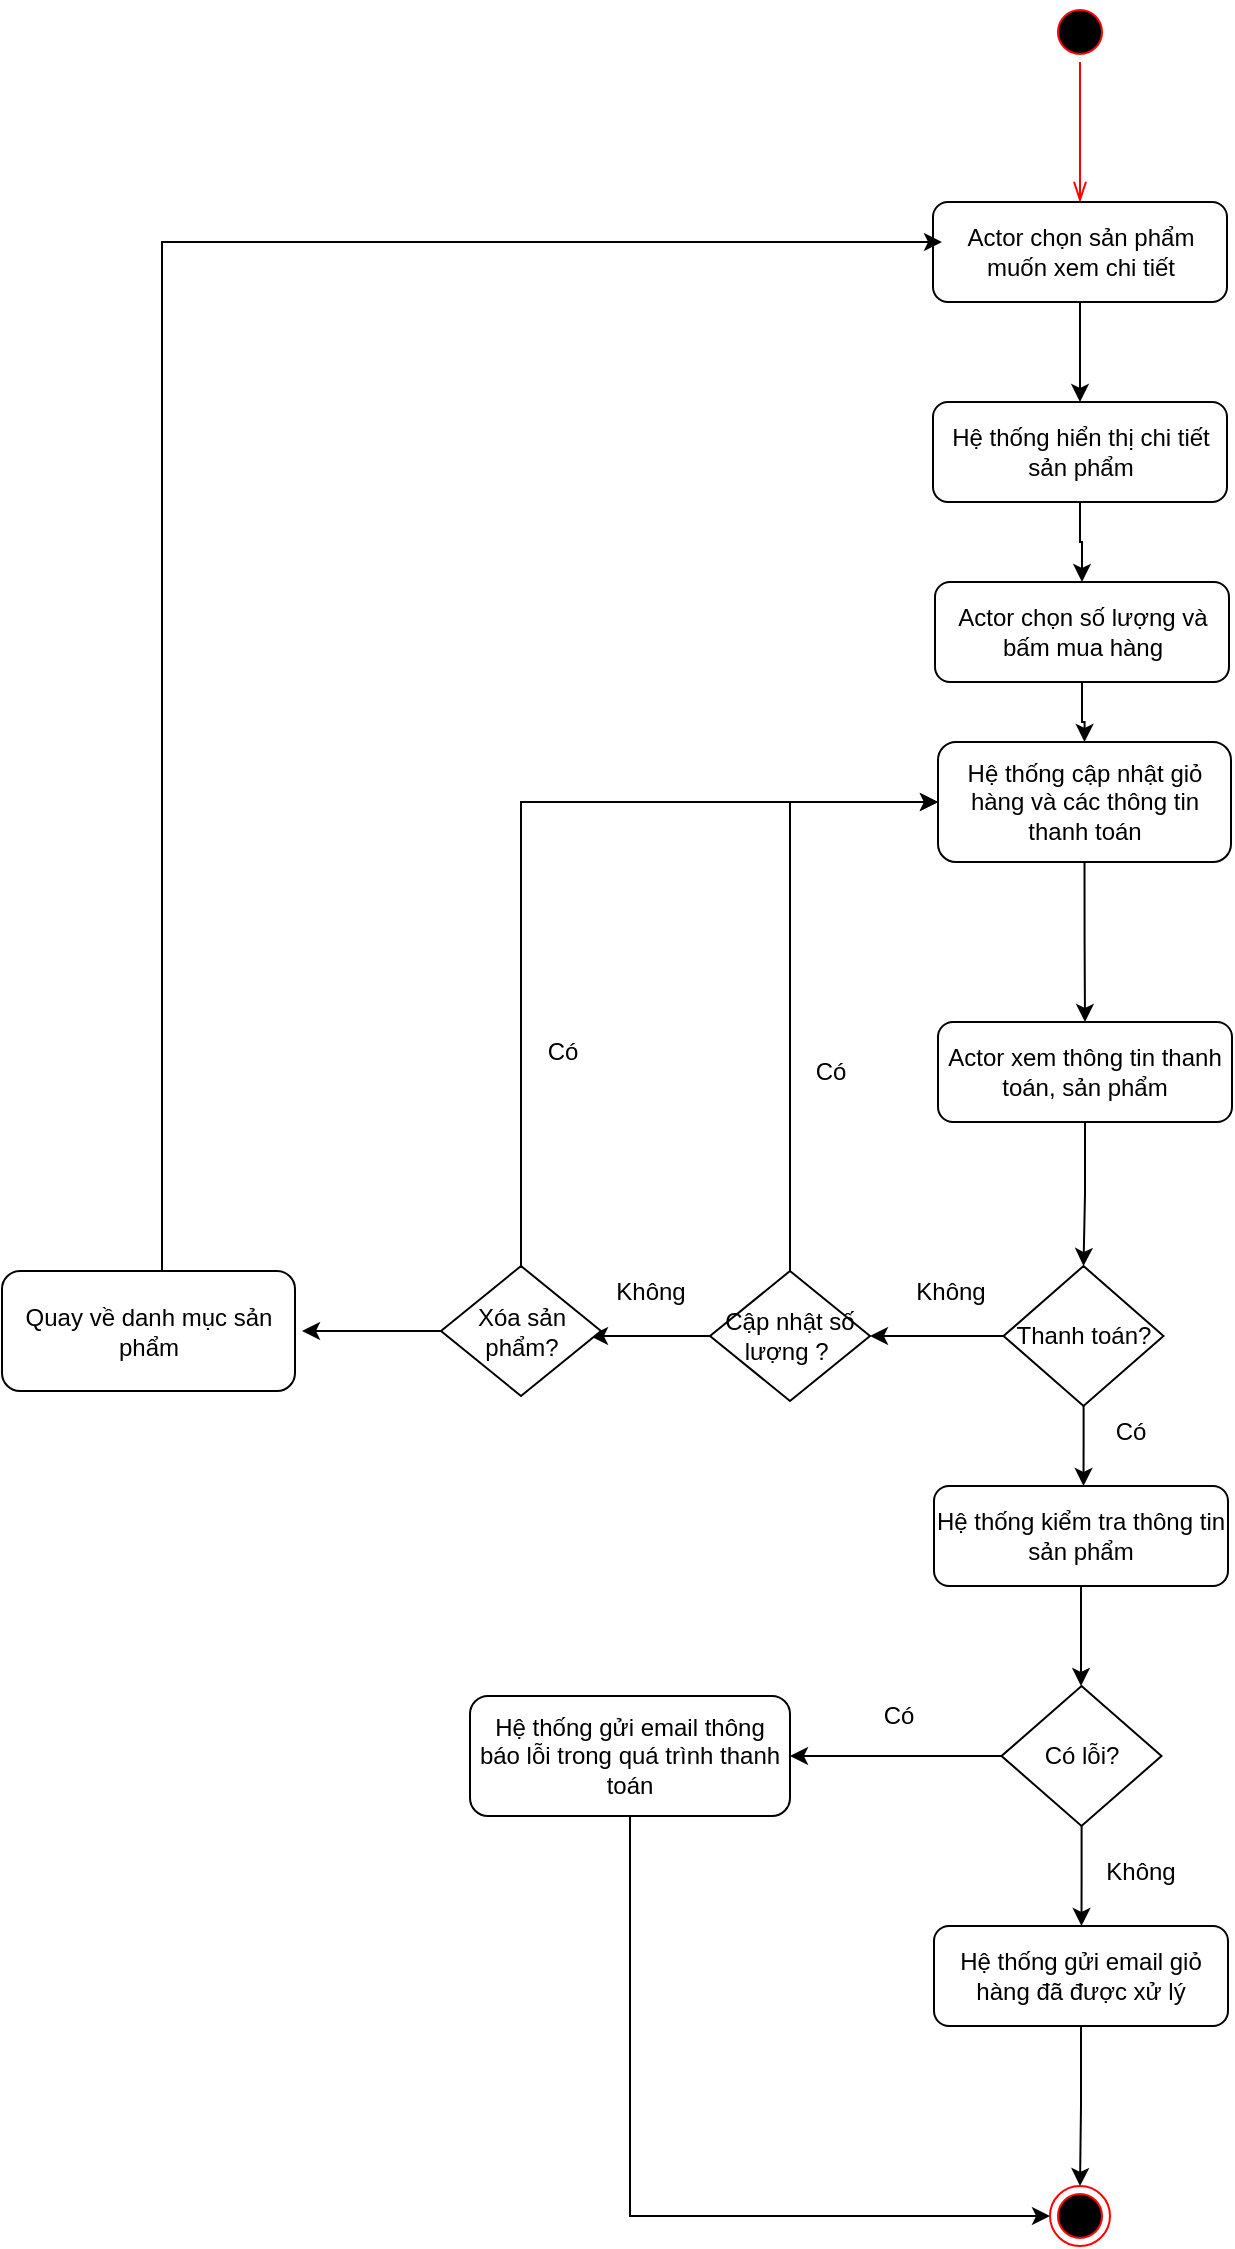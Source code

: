 <mxfile version="28.2.3">
  <diagram name="Page-1" id="xYqxnNdJCj7zSOpgXuwz">
    <mxGraphModel dx="1244" dy="1814" grid="1" gridSize="10" guides="1" tooltips="1" connect="1" arrows="1" fold="1" page="1" pageScale="1" pageWidth="850" pageHeight="1100" math="0" shadow="0">
      <root>
        <mxCell id="0" />
        <mxCell id="1" parent="0" />
        <mxCell id="C2yTfaaZEqmCllLoVJ0j-1" value="" style="ellipse;html=1;shape=startState;fillColor=#000000;strokeColor=#ff0000;" parent="1" vertex="1">
          <mxGeometry x="664" y="-140" width="30" height="30" as="geometry" />
        </mxCell>
        <mxCell id="C2yTfaaZEqmCllLoVJ0j-2" value="" style="edgeStyle=orthogonalEdgeStyle;html=1;verticalAlign=bottom;endArrow=openThin;endSize=8;strokeColor=#ff0000;rounded=0;endFill=0;entryX=0.5;entryY=0;entryDx=0;entryDy=0;" parent="1" source="C2yTfaaZEqmCllLoVJ0j-1" target="rqfN8bLwaFLhGHfKZPhv-1" edge="1">
          <mxGeometry relative="1" as="geometry">
            <mxPoint x="450" y="-120" as="targetPoint" />
            <Array as="points">
              <mxPoint x="681" y="-110" />
              <mxPoint x="679" y="-110" />
            </Array>
          </mxGeometry>
        </mxCell>
        <mxCell id="C2yTfaaZEqmCllLoVJ0j-9" style="edgeStyle=orthogonalEdgeStyle;rounded=0;orthogonalLoop=1;jettySize=auto;html=1;entryX=0.5;entryY=0;entryDx=0;entryDy=0;" parent="1" source="C2yTfaaZEqmCllLoVJ0j-6" target="C2yTfaaZEqmCllLoVJ0j-8" edge="1">
          <mxGeometry relative="1" as="geometry" />
        </mxCell>
        <mxCell id="C2yTfaaZEqmCllLoVJ0j-6" value="Actor chọn số lượng và bấm mua hàng" style="rounded=1;whiteSpace=wrap;html=1;" parent="1" vertex="1">
          <mxGeometry x="606.5" y="150" width="147" height="50" as="geometry" />
        </mxCell>
        <mxCell id="C2yTfaaZEqmCllLoVJ0j-8" value="Hệ thống cập nhật giỏ hàng và các thông tin thanh toán" style="rounded=1;whiteSpace=wrap;html=1;" parent="1" vertex="1">
          <mxGeometry x="608" y="230" width="146.5" height="60" as="geometry" />
        </mxCell>
        <mxCell id="C2yTfaaZEqmCllLoVJ0j-12" style="edgeStyle=orthogonalEdgeStyle;rounded=0;orthogonalLoop=1;jettySize=auto;html=1;" parent="1" source="C2yTfaaZEqmCllLoVJ0j-11" edge="1">
          <mxGeometry relative="1" as="geometry">
            <mxPoint x="574" y="527" as="targetPoint" />
          </mxGeometry>
        </mxCell>
        <mxCell id="C2yTfaaZEqmCllLoVJ0j-20" style="edgeStyle=orthogonalEdgeStyle;rounded=0;orthogonalLoop=1;jettySize=auto;html=1;" parent="1" source="C2yTfaaZEqmCllLoVJ0j-11" edge="1">
          <mxGeometry relative="1" as="geometry">
            <mxPoint x="680.75" y="602" as="targetPoint" />
          </mxGeometry>
        </mxCell>
        <mxCell id="C2yTfaaZEqmCllLoVJ0j-11" value="Thanh toán?" style="rhombus;whiteSpace=wrap;html=1;" parent="1" vertex="1">
          <mxGeometry x="640.75" y="492" width="80" height="70" as="geometry" />
        </mxCell>
        <mxCell id="C2yTfaaZEqmCllLoVJ0j-14" style="edgeStyle=orthogonalEdgeStyle;rounded=0;orthogonalLoop=1;jettySize=auto;html=1;" parent="1" source="C2yTfaaZEqmCllLoVJ0j-13" edge="1">
          <mxGeometry relative="1" as="geometry">
            <mxPoint x="434" y="527" as="targetPoint" />
          </mxGeometry>
        </mxCell>
        <mxCell id="C2yTfaaZEqmCllLoVJ0j-19" style="edgeStyle=orthogonalEdgeStyle;rounded=0;orthogonalLoop=1;jettySize=auto;html=1;entryX=0;entryY=0.5;entryDx=0;entryDy=0;" parent="1" source="C2yTfaaZEqmCllLoVJ0j-13" target="C2yTfaaZEqmCllLoVJ0j-8" edge="1">
          <mxGeometry relative="1" as="geometry">
            <Array as="points">
              <mxPoint x="534.5" y="260" />
            </Array>
          </mxGeometry>
        </mxCell>
        <mxCell id="C2yTfaaZEqmCllLoVJ0j-13" value="Cập nhật số lượng ?&amp;nbsp;" style="rhombus;whiteSpace=wrap;html=1;" parent="1" vertex="1">
          <mxGeometry x="494" y="494.5" width="80" height="65" as="geometry" />
        </mxCell>
        <mxCell id="C2yTfaaZEqmCllLoVJ0j-16" style="edgeStyle=orthogonalEdgeStyle;rounded=0;orthogonalLoop=1;jettySize=auto;html=1;entryX=0;entryY=0.5;entryDx=0;entryDy=0;exitX=0.5;exitY=0;exitDx=0;exitDy=0;" parent="1" source="C2yTfaaZEqmCllLoVJ0j-45" target="C2yTfaaZEqmCllLoVJ0j-8" edge="1">
          <mxGeometry relative="1" as="geometry">
            <mxPoint x="399.5" y="450" as="sourcePoint" />
            <Array as="points">
              <mxPoint x="400" y="260" />
            </Array>
          </mxGeometry>
        </mxCell>
        <mxCell id="C2yTfaaZEqmCllLoVJ0j-18" style="edgeStyle=orthogonalEdgeStyle;rounded=0;orthogonalLoop=1;jettySize=auto;html=1;entryX=0.5;entryY=0;entryDx=0;entryDy=0;" parent="1" source="C2yTfaaZEqmCllLoVJ0j-17" target="C2yTfaaZEqmCllLoVJ0j-11" edge="1">
          <mxGeometry relative="1" as="geometry" />
        </mxCell>
        <mxCell id="C2yTfaaZEqmCllLoVJ0j-17" value="Actor xem thông tin thanh toán, sản phẩm" style="rounded=1;whiteSpace=wrap;html=1;" parent="1" vertex="1">
          <mxGeometry x="608" y="370" width="147" height="50" as="geometry" />
        </mxCell>
        <mxCell id="C2yTfaaZEqmCllLoVJ0j-22" style="edgeStyle=orthogonalEdgeStyle;rounded=0;orthogonalLoop=1;jettySize=auto;html=1;" parent="1" source="C2yTfaaZEqmCllLoVJ0j-21" edge="1">
          <mxGeometry relative="1" as="geometry">
            <mxPoint x="679.5" y="702" as="targetPoint" />
          </mxGeometry>
        </mxCell>
        <mxCell id="C2yTfaaZEqmCllLoVJ0j-21" value="Hệ thống kiểm tra thông tin sản phẩm" style="rounded=1;whiteSpace=wrap;html=1;" parent="1" vertex="1">
          <mxGeometry x="606" y="602" width="147" height="50" as="geometry" />
        </mxCell>
        <mxCell id="C2yTfaaZEqmCllLoVJ0j-24" style="edgeStyle=orthogonalEdgeStyle;rounded=0;orthogonalLoop=1;jettySize=auto;html=1;" parent="1" source="C2yTfaaZEqmCllLoVJ0j-23" edge="1">
          <mxGeometry relative="1" as="geometry">
            <mxPoint x="679.75" y="822" as="targetPoint" />
          </mxGeometry>
        </mxCell>
        <mxCell id="C2yTfaaZEqmCllLoVJ0j-27" style="edgeStyle=orthogonalEdgeStyle;rounded=0;orthogonalLoop=1;jettySize=auto;html=1;entryX=1;entryY=0.5;entryDx=0;entryDy=0;" parent="1" source="C2yTfaaZEqmCllLoVJ0j-23" target="C2yTfaaZEqmCllLoVJ0j-26" edge="1">
          <mxGeometry relative="1" as="geometry" />
        </mxCell>
        <mxCell id="C2yTfaaZEqmCllLoVJ0j-23" value="Có lỗi?" style="rhombus;whiteSpace=wrap;html=1;" parent="1" vertex="1">
          <mxGeometry x="639.75" y="702" width="80" height="70" as="geometry" />
        </mxCell>
        <mxCell id="C2yTfaaZEqmCllLoVJ0j-29" style="edgeStyle=orthogonalEdgeStyle;rounded=0;orthogonalLoop=1;jettySize=auto;html=1;" parent="1" source="C2yTfaaZEqmCllLoVJ0j-25" target="C2yTfaaZEqmCllLoVJ0j-28" edge="1">
          <mxGeometry relative="1" as="geometry" />
        </mxCell>
        <mxCell id="C2yTfaaZEqmCllLoVJ0j-25" value="Hệ thống gửi email giỏ hàng đã được xử lý" style="rounded=1;whiteSpace=wrap;html=1;" parent="1" vertex="1">
          <mxGeometry x="606" y="822" width="147" height="50" as="geometry" />
        </mxCell>
        <mxCell id="C2yTfaaZEqmCllLoVJ0j-30" style="edgeStyle=orthogonalEdgeStyle;rounded=0;orthogonalLoop=1;jettySize=auto;html=1;entryX=0;entryY=0.5;entryDx=0;entryDy=0;" parent="1" source="C2yTfaaZEqmCllLoVJ0j-26" target="C2yTfaaZEqmCllLoVJ0j-28" edge="1">
          <mxGeometry relative="1" as="geometry">
            <Array as="points">
              <mxPoint x="454" y="967" />
            </Array>
          </mxGeometry>
        </mxCell>
        <mxCell id="C2yTfaaZEqmCllLoVJ0j-26" value="Hệ thống gửi email thông báo lỗi trong quá trình thanh toán" style="rounded=1;whiteSpace=wrap;html=1;" parent="1" vertex="1">
          <mxGeometry x="374" y="707" width="160" height="60" as="geometry" />
        </mxCell>
        <mxCell id="C2yTfaaZEqmCllLoVJ0j-28" value="" style="ellipse;html=1;shape=endState;fillColor=#000000;strokeColor=#ff0000;" parent="1" vertex="1">
          <mxGeometry x="664" y="952" width="30" height="30" as="geometry" />
        </mxCell>
        <mxCell id="C2yTfaaZEqmCllLoVJ0j-31" value="Không" style="text;html=1;align=center;verticalAlign=middle;resizable=0;points=[];autosize=1;strokeColor=none;fillColor=none;" parent="1" vertex="1">
          <mxGeometry x="584" y="490" width="60" height="30" as="geometry" />
        </mxCell>
        <mxCell id="C2yTfaaZEqmCllLoVJ0j-32" value="Không" style="text;html=1;align=center;verticalAlign=middle;resizable=0;points=[];autosize=1;strokeColor=none;fillColor=none;" parent="1" vertex="1">
          <mxGeometry x="434" y="490" width="60" height="30" as="geometry" />
        </mxCell>
        <mxCell id="C2yTfaaZEqmCllLoVJ0j-34" value="Có" style="text;html=1;align=center;verticalAlign=middle;resizable=0;points=[];autosize=1;strokeColor=none;fillColor=none;" parent="1" vertex="1">
          <mxGeometry x="534" y="380" width="40" height="30" as="geometry" />
        </mxCell>
        <mxCell id="C2yTfaaZEqmCllLoVJ0j-35" value="Có" style="text;html=1;align=center;verticalAlign=middle;resizable=0;points=[];autosize=1;strokeColor=none;fillColor=none;" parent="1" vertex="1">
          <mxGeometry x="684" y="560" width="40" height="30" as="geometry" />
        </mxCell>
        <mxCell id="C2yTfaaZEqmCllLoVJ0j-36" value="Không" style="text;html=1;align=center;verticalAlign=middle;resizable=0;points=[];autosize=1;strokeColor=none;fillColor=none;" parent="1" vertex="1">
          <mxGeometry x="679" y="780" width="60" height="30" as="geometry" />
        </mxCell>
        <mxCell id="C2yTfaaZEqmCllLoVJ0j-37" value="Có" style="text;html=1;align=center;verticalAlign=middle;resizable=0;points=[];autosize=1;strokeColor=none;fillColor=none;" parent="1" vertex="1">
          <mxGeometry x="567.5" y="702" width="40" height="30" as="geometry" />
        </mxCell>
        <mxCell id="rqfN8bLwaFLhGHfKZPhv-7" style="edgeStyle=orthogonalEdgeStyle;rounded=0;orthogonalLoop=1;jettySize=auto;html=1;" parent="1" source="C2yTfaaZEqmCllLoVJ0j-45" edge="1">
          <mxGeometry relative="1" as="geometry">
            <mxPoint x="290" y="524.5" as="targetPoint" />
          </mxGeometry>
        </mxCell>
        <mxCell id="C2yTfaaZEqmCllLoVJ0j-45" value="Xóa sản phẩm?" style="rhombus;whiteSpace=wrap;html=1;" parent="1" vertex="1">
          <mxGeometry x="359.5" y="492" width="80" height="65" as="geometry" />
        </mxCell>
        <mxCell id="C2yTfaaZEqmCllLoVJ0j-47" style="edgeStyle=orthogonalEdgeStyle;rounded=0;orthogonalLoop=1;jettySize=auto;html=1;entryX=0.5;entryY=0;entryDx=0;entryDy=0;exitX=0.5;exitY=1;exitDx=0;exitDy=0;" parent="1" source="C2yTfaaZEqmCllLoVJ0j-8" target="C2yTfaaZEqmCllLoVJ0j-17" edge="1">
          <mxGeometry relative="1" as="geometry">
            <mxPoint x="681.231" y="399.983" as="sourcePoint" />
          </mxGeometry>
        </mxCell>
        <mxCell id="C2yTfaaZEqmCllLoVJ0j-52" value="Có" style="text;html=1;align=center;verticalAlign=middle;resizable=0;points=[];autosize=1;strokeColor=none;fillColor=none;" parent="1" vertex="1">
          <mxGeometry x="400" y="370" width="40" height="30" as="geometry" />
        </mxCell>
        <mxCell id="rqfN8bLwaFLhGHfKZPhv-5" style="edgeStyle=orthogonalEdgeStyle;rounded=0;orthogonalLoop=1;jettySize=auto;html=1;entryX=0.5;entryY=0;entryDx=0;entryDy=0;" parent="1" source="rqfN8bLwaFLhGHfKZPhv-1" target="rqfN8bLwaFLhGHfKZPhv-4" edge="1">
          <mxGeometry relative="1" as="geometry" />
        </mxCell>
        <mxCell id="rqfN8bLwaFLhGHfKZPhv-1" value="Actor chọn sản phẩm muốn xem chi tiết" style="rounded=1;whiteSpace=wrap;html=1;" parent="1" vertex="1">
          <mxGeometry x="605.5" y="-40" width="147" height="50" as="geometry" />
        </mxCell>
        <mxCell id="rqfN8bLwaFLhGHfKZPhv-6" style="edgeStyle=orthogonalEdgeStyle;rounded=0;orthogonalLoop=1;jettySize=auto;html=1;entryX=0.5;entryY=0;entryDx=0;entryDy=0;" parent="1" source="rqfN8bLwaFLhGHfKZPhv-4" target="C2yTfaaZEqmCllLoVJ0j-6" edge="1">
          <mxGeometry relative="1" as="geometry" />
        </mxCell>
        <mxCell id="rqfN8bLwaFLhGHfKZPhv-4" value="Hệ thống hiển thị chi tiết sản phẩm" style="rounded=1;whiteSpace=wrap;html=1;" parent="1" vertex="1">
          <mxGeometry x="605.5" y="60" width="147" height="50" as="geometry" />
        </mxCell>
        <mxCell id="rqfN8bLwaFLhGHfKZPhv-9" style="edgeStyle=orthogonalEdgeStyle;rounded=0;orthogonalLoop=1;jettySize=auto;html=1;" parent="1" source="rqfN8bLwaFLhGHfKZPhv-8" edge="1">
          <mxGeometry relative="1" as="geometry">
            <mxPoint x="610" y="-20" as="targetPoint" />
            <Array as="points">
              <mxPoint x="220" y="-20" />
              <mxPoint x="606" y="-20" />
            </Array>
          </mxGeometry>
        </mxCell>
        <mxCell id="rqfN8bLwaFLhGHfKZPhv-8" value="Quay về danh mục sản phẩm" style="rounded=1;whiteSpace=wrap;html=1;" parent="1" vertex="1">
          <mxGeometry x="140" y="494.5" width="146.5" height="60" as="geometry" />
        </mxCell>
      </root>
    </mxGraphModel>
  </diagram>
</mxfile>
